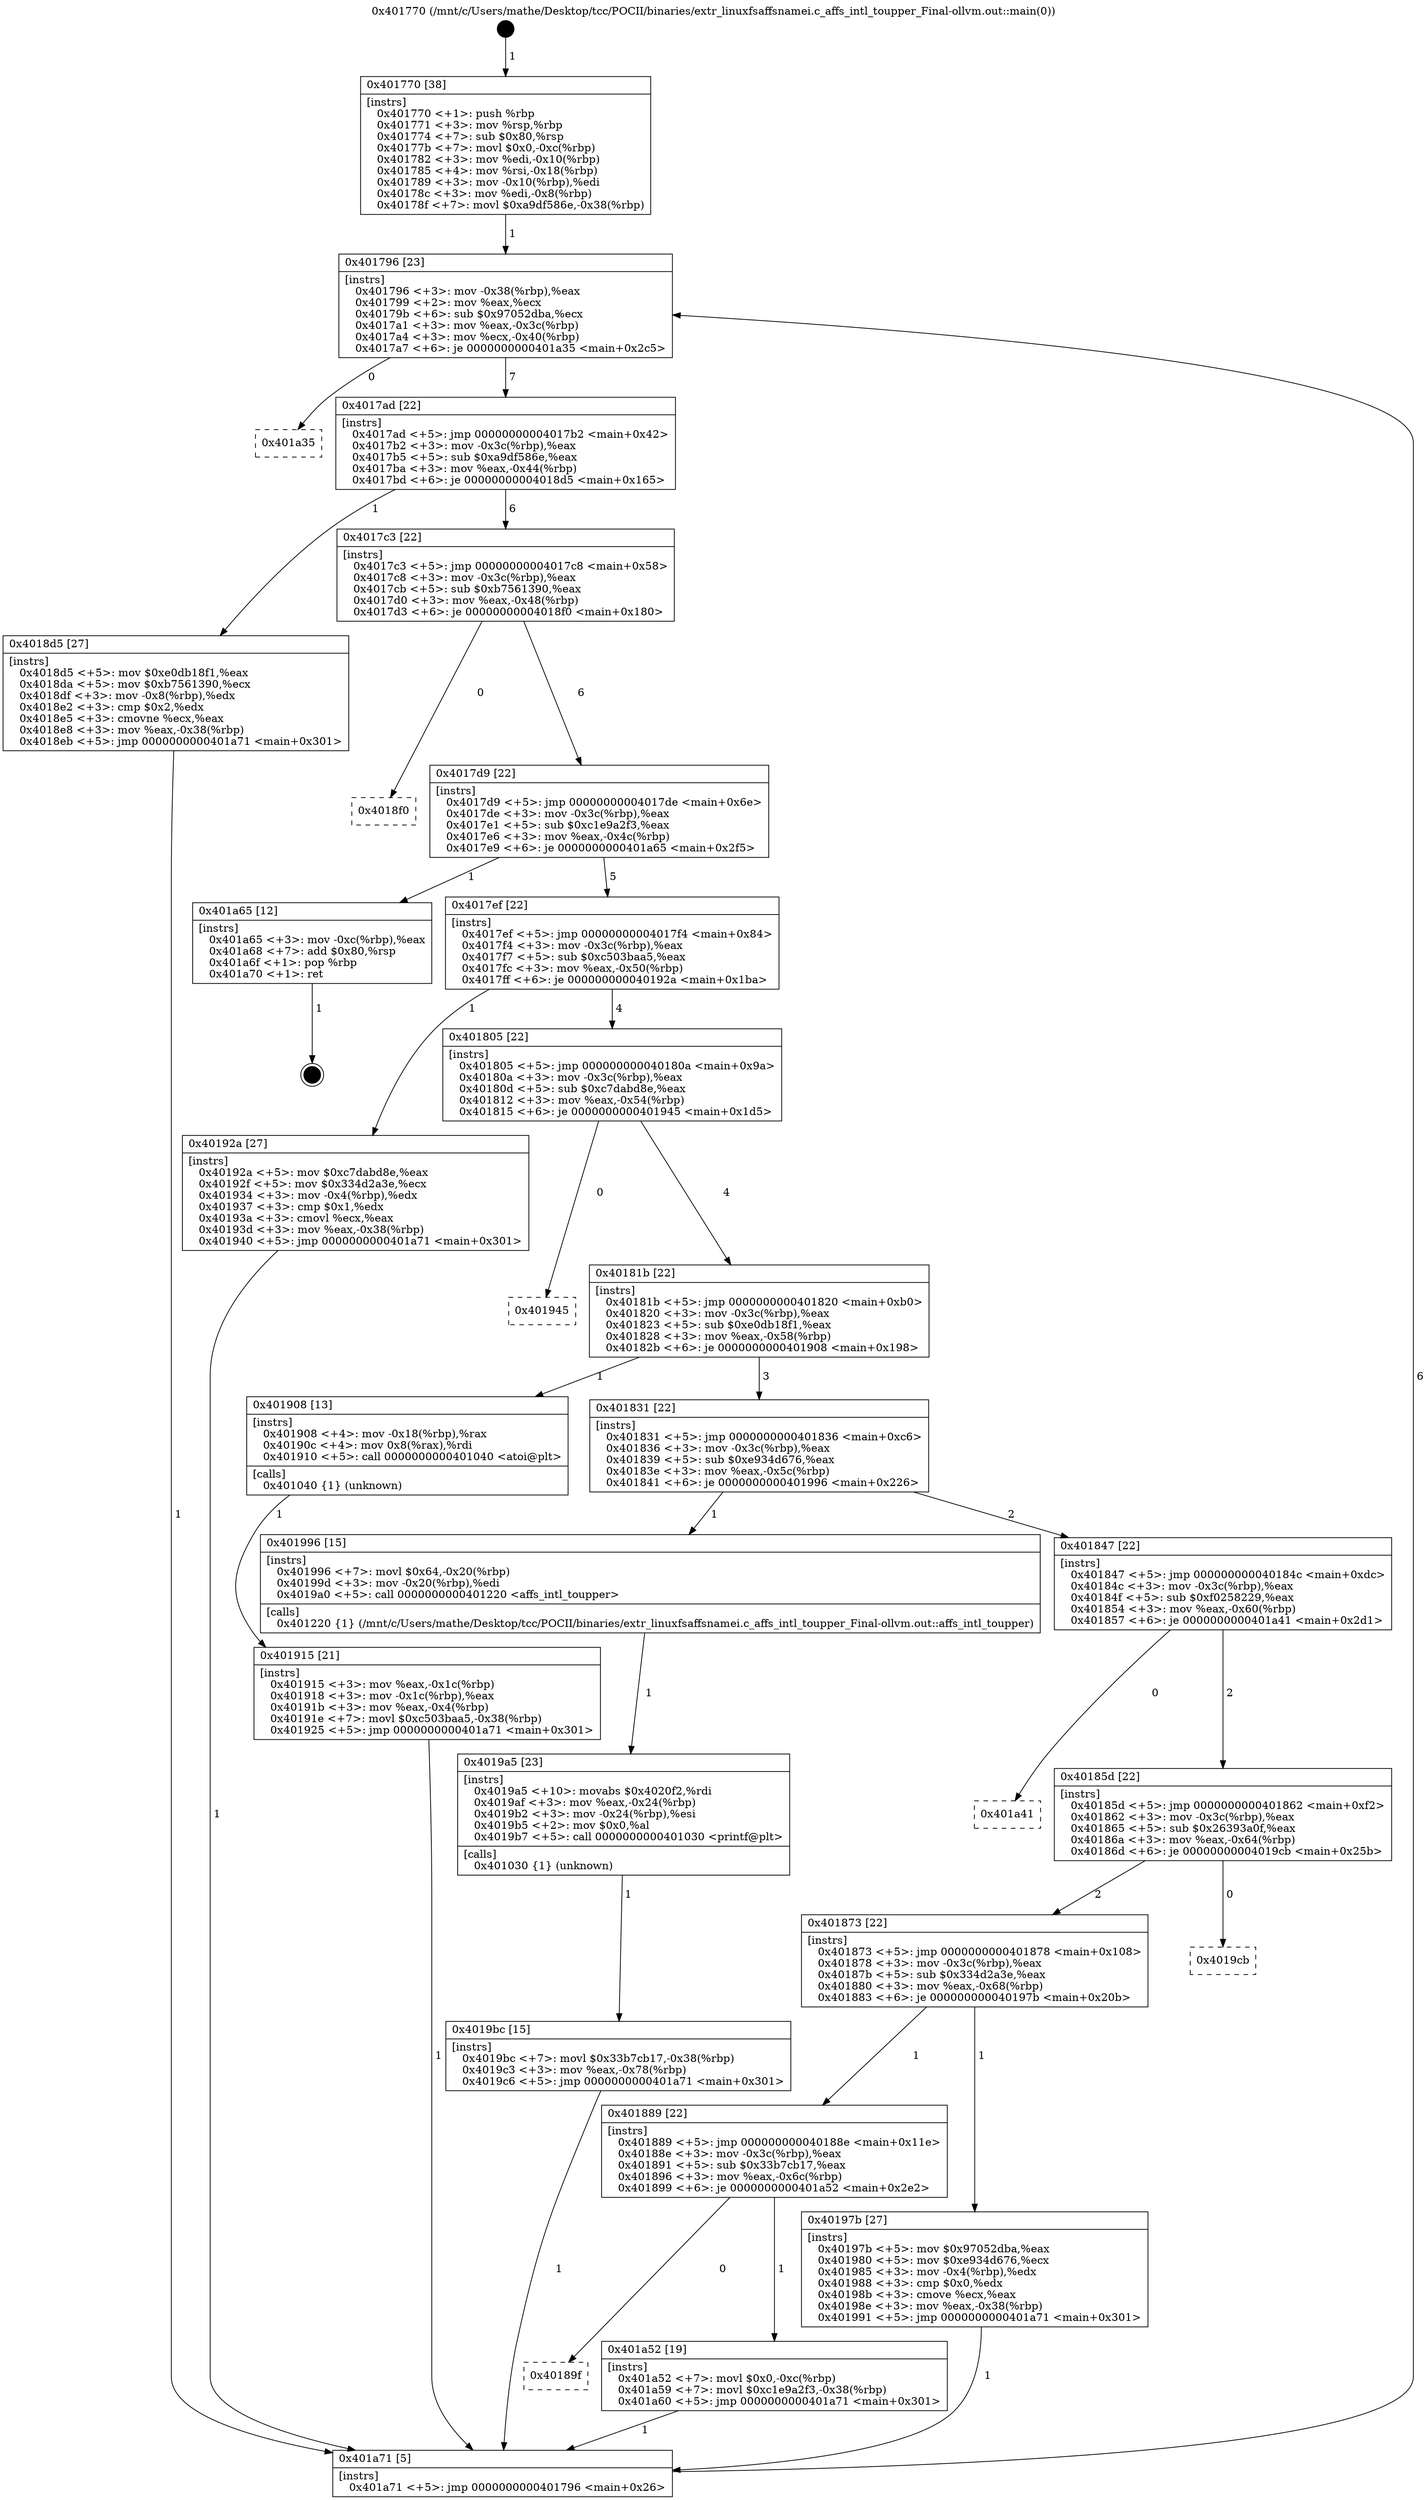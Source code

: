 digraph "0x401770" {
  label = "0x401770 (/mnt/c/Users/mathe/Desktop/tcc/POCII/binaries/extr_linuxfsaffsnamei.c_affs_intl_toupper_Final-ollvm.out::main(0))"
  labelloc = "t"
  node[shape=record]

  Entry [label="",width=0.3,height=0.3,shape=circle,fillcolor=black,style=filled]
  "0x401796" [label="{
     0x401796 [23]\l
     | [instrs]\l
     &nbsp;&nbsp;0x401796 \<+3\>: mov -0x38(%rbp),%eax\l
     &nbsp;&nbsp;0x401799 \<+2\>: mov %eax,%ecx\l
     &nbsp;&nbsp;0x40179b \<+6\>: sub $0x97052dba,%ecx\l
     &nbsp;&nbsp;0x4017a1 \<+3\>: mov %eax,-0x3c(%rbp)\l
     &nbsp;&nbsp;0x4017a4 \<+3\>: mov %ecx,-0x40(%rbp)\l
     &nbsp;&nbsp;0x4017a7 \<+6\>: je 0000000000401a35 \<main+0x2c5\>\l
  }"]
  "0x401a35" [label="{
     0x401a35\l
  }", style=dashed]
  "0x4017ad" [label="{
     0x4017ad [22]\l
     | [instrs]\l
     &nbsp;&nbsp;0x4017ad \<+5\>: jmp 00000000004017b2 \<main+0x42\>\l
     &nbsp;&nbsp;0x4017b2 \<+3\>: mov -0x3c(%rbp),%eax\l
     &nbsp;&nbsp;0x4017b5 \<+5\>: sub $0xa9df586e,%eax\l
     &nbsp;&nbsp;0x4017ba \<+3\>: mov %eax,-0x44(%rbp)\l
     &nbsp;&nbsp;0x4017bd \<+6\>: je 00000000004018d5 \<main+0x165\>\l
  }"]
  Exit [label="",width=0.3,height=0.3,shape=circle,fillcolor=black,style=filled,peripheries=2]
  "0x4018d5" [label="{
     0x4018d5 [27]\l
     | [instrs]\l
     &nbsp;&nbsp;0x4018d5 \<+5\>: mov $0xe0db18f1,%eax\l
     &nbsp;&nbsp;0x4018da \<+5\>: mov $0xb7561390,%ecx\l
     &nbsp;&nbsp;0x4018df \<+3\>: mov -0x8(%rbp),%edx\l
     &nbsp;&nbsp;0x4018e2 \<+3\>: cmp $0x2,%edx\l
     &nbsp;&nbsp;0x4018e5 \<+3\>: cmovne %ecx,%eax\l
     &nbsp;&nbsp;0x4018e8 \<+3\>: mov %eax,-0x38(%rbp)\l
     &nbsp;&nbsp;0x4018eb \<+5\>: jmp 0000000000401a71 \<main+0x301\>\l
  }"]
  "0x4017c3" [label="{
     0x4017c3 [22]\l
     | [instrs]\l
     &nbsp;&nbsp;0x4017c3 \<+5\>: jmp 00000000004017c8 \<main+0x58\>\l
     &nbsp;&nbsp;0x4017c8 \<+3\>: mov -0x3c(%rbp),%eax\l
     &nbsp;&nbsp;0x4017cb \<+5\>: sub $0xb7561390,%eax\l
     &nbsp;&nbsp;0x4017d0 \<+3\>: mov %eax,-0x48(%rbp)\l
     &nbsp;&nbsp;0x4017d3 \<+6\>: je 00000000004018f0 \<main+0x180\>\l
  }"]
  "0x401a71" [label="{
     0x401a71 [5]\l
     | [instrs]\l
     &nbsp;&nbsp;0x401a71 \<+5\>: jmp 0000000000401796 \<main+0x26\>\l
  }"]
  "0x401770" [label="{
     0x401770 [38]\l
     | [instrs]\l
     &nbsp;&nbsp;0x401770 \<+1\>: push %rbp\l
     &nbsp;&nbsp;0x401771 \<+3\>: mov %rsp,%rbp\l
     &nbsp;&nbsp;0x401774 \<+7\>: sub $0x80,%rsp\l
     &nbsp;&nbsp;0x40177b \<+7\>: movl $0x0,-0xc(%rbp)\l
     &nbsp;&nbsp;0x401782 \<+3\>: mov %edi,-0x10(%rbp)\l
     &nbsp;&nbsp;0x401785 \<+4\>: mov %rsi,-0x18(%rbp)\l
     &nbsp;&nbsp;0x401789 \<+3\>: mov -0x10(%rbp),%edi\l
     &nbsp;&nbsp;0x40178c \<+3\>: mov %edi,-0x8(%rbp)\l
     &nbsp;&nbsp;0x40178f \<+7\>: movl $0xa9df586e,-0x38(%rbp)\l
  }"]
  "0x40189f" [label="{
     0x40189f\l
  }", style=dashed]
  "0x4018f0" [label="{
     0x4018f0\l
  }", style=dashed]
  "0x4017d9" [label="{
     0x4017d9 [22]\l
     | [instrs]\l
     &nbsp;&nbsp;0x4017d9 \<+5\>: jmp 00000000004017de \<main+0x6e\>\l
     &nbsp;&nbsp;0x4017de \<+3\>: mov -0x3c(%rbp),%eax\l
     &nbsp;&nbsp;0x4017e1 \<+5\>: sub $0xc1e9a2f3,%eax\l
     &nbsp;&nbsp;0x4017e6 \<+3\>: mov %eax,-0x4c(%rbp)\l
     &nbsp;&nbsp;0x4017e9 \<+6\>: je 0000000000401a65 \<main+0x2f5\>\l
  }"]
  "0x401a52" [label="{
     0x401a52 [19]\l
     | [instrs]\l
     &nbsp;&nbsp;0x401a52 \<+7\>: movl $0x0,-0xc(%rbp)\l
     &nbsp;&nbsp;0x401a59 \<+7\>: movl $0xc1e9a2f3,-0x38(%rbp)\l
     &nbsp;&nbsp;0x401a60 \<+5\>: jmp 0000000000401a71 \<main+0x301\>\l
  }"]
  "0x401a65" [label="{
     0x401a65 [12]\l
     | [instrs]\l
     &nbsp;&nbsp;0x401a65 \<+3\>: mov -0xc(%rbp),%eax\l
     &nbsp;&nbsp;0x401a68 \<+7\>: add $0x80,%rsp\l
     &nbsp;&nbsp;0x401a6f \<+1\>: pop %rbp\l
     &nbsp;&nbsp;0x401a70 \<+1\>: ret\l
  }"]
  "0x4017ef" [label="{
     0x4017ef [22]\l
     | [instrs]\l
     &nbsp;&nbsp;0x4017ef \<+5\>: jmp 00000000004017f4 \<main+0x84\>\l
     &nbsp;&nbsp;0x4017f4 \<+3\>: mov -0x3c(%rbp),%eax\l
     &nbsp;&nbsp;0x4017f7 \<+5\>: sub $0xc503baa5,%eax\l
     &nbsp;&nbsp;0x4017fc \<+3\>: mov %eax,-0x50(%rbp)\l
     &nbsp;&nbsp;0x4017ff \<+6\>: je 000000000040192a \<main+0x1ba\>\l
  }"]
  "0x4019bc" [label="{
     0x4019bc [15]\l
     | [instrs]\l
     &nbsp;&nbsp;0x4019bc \<+7\>: movl $0x33b7cb17,-0x38(%rbp)\l
     &nbsp;&nbsp;0x4019c3 \<+3\>: mov %eax,-0x78(%rbp)\l
     &nbsp;&nbsp;0x4019c6 \<+5\>: jmp 0000000000401a71 \<main+0x301\>\l
  }"]
  "0x40192a" [label="{
     0x40192a [27]\l
     | [instrs]\l
     &nbsp;&nbsp;0x40192a \<+5\>: mov $0xc7dabd8e,%eax\l
     &nbsp;&nbsp;0x40192f \<+5\>: mov $0x334d2a3e,%ecx\l
     &nbsp;&nbsp;0x401934 \<+3\>: mov -0x4(%rbp),%edx\l
     &nbsp;&nbsp;0x401937 \<+3\>: cmp $0x1,%edx\l
     &nbsp;&nbsp;0x40193a \<+3\>: cmovl %ecx,%eax\l
     &nbsp;&nbsp;0x40193d \<+3\>: mov %eax,-0x38(%rbp)\l
     &nbsp;&nbsp;0x401940 \<+5\>: jmp 0000000000401a71 \<main+0x301\>\l
  }"]
  "0x401805" [label="{
     0x401805 [22]\l
     | [instrs]\l
     &nbsp;&nbsp;0x401805 \<+5\>: jmp 000000000040180a \<main+0x9a\>\l
     &nbsp;&nbsp;0x40180a \<+3\>: mov -0x3c(%rbp),%eax\l
     &nbsp;&nbsp;0x40180d \<+5\>: sub $0xc7dabd8e,%eax\l
     &nbsp;&nbsp;0x401812 \<+3\>: mov %eax,-0x54(%rbp)\l
     &nbsp;&nbsp;0x401815 \<+6\>: je 0000000000401945 \<main+0x1d5\>\l
  }"]
  "0x4019a5" [label="{
     0x4019a5 [23]\l
     | [instrs]\l
     &nbsp;&nbsp;0x4019a5 \<+10\>: movabs $0x4020f2,%rdi\l
     &nbsp;&nbsp;0x4019af \<+3\>: mov %eax,-0x24(%rbp)\l
     &nbsp;&nbsp;0x4019b2 \<+3\>: mov -0x24(%rbp),%esi\l
     &nbsp;&nbsp;0x4019b5 \<+2\>: mov $0x0,%al\l
     &nbsp;&nbsp;0x4019b7 \<+5\>: call 0000000000401030 \<printf@plt\>\l
     | [calls]\l
     &nbsp;&nbsp;0x401030 \{1\} (unknown)\l
  }"]
  "0x401945" [label="{
     0x401945\l
  }", style=dashed]
  "0x40181b" [label="{
     0x40181b [22]\l
     | [instrs]\l
     &nbsp;&nbsp;0x40181b \<+5\>: jmp 0000000000401820 \<main+0xb0\>\l
     &nbsp;&nbsp;0x401820 \<+3\>: mov -0x3c(%rbp),%eax\l
     &nbsp;&nbsp;0x401823 \<+5\>: sub $0xe0db18f1,%eax\l
     &nbsp;&nbsp;0x401828 \<+3\>: mov %eax,-0x58(%rbp)\l
     &nbsp;&nbsp;0x40182b \<+6\>: je 0000000000401908 \<main+0x198\>\l
  }"]
  "0x401889" [label="{
     0x401889 [22]\l
     | [instrs]\l
     &nbsp;&nbsp;0x401889 \<+5\>: jmp 000000000040188e \<main+0x11e\>\l
     &nbsp;&nbsp;0x40188e \<+3\>: mov -0x3c(%rbp),%eax\l
     &nbsp;&nbsp;0x401891 \<+5\>: sub $0x33b7cb17,%eax\l
     &nbsp;&nbsp;0x401896 \<+3\>: mov %eax,-0x6c(%rbp)\l
     &nbsp;&nbsp;0x401899 \<+6\>: je 0000000000401a52 \<main+0x2e2\>\l
  }"]
  "0x401908" [label="{
     0x401908 [13]\l
     | [instrs]\l
     &nbsp;&nbsp;0x401908 \<+4\>: mov -0x18(%rbp),%rax\l
     &nbsp;&nbsp;0x40190c \<+4\>: mov 0x8(%rax),%rdi\l
     &nbsp;&nbsp;0x401910 \<+5\>: call 0000000000401040 \<atoi@plt\>\l
     | [calls]\l
     &nbsp;&nbsp;0x401040 \{1\} (unknown)\l
  }"]
  "0x401831" [label="{
     0x401831 [22]\l
     | [instrs]\l
     &nbsp;&nbsp;0x401831 \<+5\>: jmp 0000000000401836 \<main+0xc6\>\l
     &nbsp;&nbsp;0x401836 \<+3\>: mov -0x3c(%rbp),%eax\l
     &nbsp;&nbsp;0x401839 \<+5\>: sub $0xe934d676,%eax\l
     &nbsp;&nbsp;0x40183e \<+3\>: mov %eax,-0x5c(%rbp)\l
     &nbsp;&nbsp;0x401841 \<+6\>: je 0000000000401996 \<main+0x226\>\l
  }"]
  "0x401915" [label="{
     0x401915 [21]\l
     | [instrs]\l
     &nbsp;&nbsp;0x401915 \<+3\>: mov %eax,-0x1c(%rbp)\l
     &nbsp;&nbsp;0x401918 \<+3\>: mov -0x1c(%rbp),%eax\l
     &nbsp;&nbsp;0x40191b \<+3\>: mov %eax,-0x4(%rbp)\l
     &nbsp;&nbsp;0x40191e \<+7\>: movl $0xc503baa5,-0x38(%rbp)\l
     &nbsp;&nbsp;0x401925 \<+5\>: jmp 0000000000401a71 \<main+0x301\>\l
  }"]
  "0x40197b" [label="{
     0x40197b [27]\l
     | [instrs]\l
     &nbsp;&nbsp;0x40197b \<+5\>: mov $0x97052dba,%eax\l
     &nbsp;&nbsp;0x401980 \<+5\>: mov $0xe934d676,%ecx\l
     &nbsp;&nbsp;0x401985 \<+3\>: mov -0x4(%rbp),%edx\l
     &nbsp;&nbsp;0x401988 \<+3\>: cmp $0x0,%edx\l
     &nbsp;&nbsp;0x40198b \<+3\>: cmove %ecx,%eax\l
     &nbsp;&nbsp;0x40198e \<+3\>: mov %eax,-0x38(%rbp)\l
     &nbsp;&nbsp;0x401991 \<+5\>: jmp 0000000000401a71 \<main+0x301\>\l
  }"]
  "0x401996" [label="{
     0x401996 [15]\l
     | [instrs]\l
     &nbsp;&nbsp;0x401996 \<+7\>: movl $0x64,-0x20(%rbp)\l
     &nbsp;&nbsp;0x40199d \<+3\>: mov -0x20(%rbp),%edi\l
     &nbsp;&nbsp;0x4019a0 \<+5\>: call 0000000000401220 \<affs_intl_toupper\>\l
     | [calls]\l
     &nbsp;&nbsp;0x401220 \{1\} (/mnt/c/Users/mathe/Desktop/tcc/POCII/binaries/extr_linuxfsaffsnamei.c_affs_intl_toupper_Final-ollvm.out::affs_intl_toupper)\l
  }"]
  "0x401847" [label="{
     0x401847 [22]\l
     | [instrs]\l
     &nbsp;&nbsp;0x401847 \<+5\>: jmp 000000000040184c \<main+0xdc\>\l
     &nbsp;&nbsp;0x40184c \<+3\>: mov -0x3c(%rbp),%eax\l
     &nbsp;&nbsp;0x40184f \<+5\>: sub $0xf0258229,%eax\l
     &nbsp;&nbsp;0x401854 \<+3\>: mov %eax,-0x60(%rbp)\l
     &nbsp;&nbsp;0x401857 \<+6\>: je 0000000000401a41 \<main+0x2d1\>\l
  }"]
  "0x401873" [label="{
     0x401873 [22]\l
     | [instrs]\l
     &nbsp;&nbsp;0x401873 \<+5\>: jmp 0000000000401878 \<main+0x108\>\l
     &nbsp;&nbsp;0x401878 \<+3\>: mov -0x3c(%rbp),%eax\l
     &nbsp;&nbsp;0x40187b \<+5\>: sub $0x334d2a3e,%eax\l
     &nbsp;&nbsp;0x401880 \<+3\>: mov %eax,-0x68(%rbp)\l
     &nbsp;&nbsp;0x401883 \<+6\>: je 000000000040197b \<main+0x20b\>\l
  }"]
  "0x401a41" [label="{
     0x401a41\l
  }", style=dashed]
  "0x40185d" [label="{
     0x40185d [22]\l
     | [instrs]\l
     &nbsp;&nbsp;0x40185d \<+5\>: jmp 0000000000401862 \<main+0xf2\>\l
     &nbsp;&nbsp;0x401862 \<+3\>: mov -0x3c(%rbp),%eax\l
     &nbsp;&nbsp;0x401865 \<+5\>: sub $0x26393a0f,%eax\l
     &nbsp;&nbsp;0x40186a \<+3\>: mov %eax,-0x64(%rbp)\l
     &nbsp;&nbsp;0x40186d \<+6\>: je 00000000004019cb \<main+0x25b\>\l
  }"]
  "0x4019cb" [label="{
     0x4019cb\l
  }", style=dashed]
  Entry -> "0x401770" [label=" 1"]
  "0x401796" -> "0x401a35" [label=" 0"]
  "0x401796" -> "0x4017ad" [label=" 7"]
  "0x401a65" -> Exit [label=" 1"]
  "0x4017ad" -> "0x4018d5" [label=" 1"]
  "0x4017ad" -> "0x4017c3" [label=" 6"]
  "0x4018d5" -> "0x401a71" [label=" 1"]
  "0x401770" -> "0x401796" [label=" 1"]
  "0x401a71" -> "0x401796" [label=" 6"]
  "0x401a52" -> "0x401a71" [label=" 1"]
  "0x4017c3" -> "0x4018f0" [label=" 0"]
  "0x4017c3" -> "0x4017d9" [label=" 6"]
  "0x401889" -> "0x40189f" [label=" 0"]
  "0x4017d9" -> "0x401a65" [label=" 1"]
  "0x4017d9" -> "0x4017ef" [label=" 5"]
  "0x401889" -> "0x401a52" [label=" 1"]
  "0x4017ef" -> "0x40192a" [label=" 1"]
  "0x4017ef" -> "0x401805" [label=" 4"]
  "0x4019bc" -> "0x401a71" [label=" 1"]
  "0x401805" -> "0x401945" [label=" 0"]
  "0x401805" -> "0x40181b" [label=" 4"]
  "0x4019a5" -> "0x4019bc" [label=" 1"]
  "0x40181b" -> "0x401908" [label=" 1"]
  "0x40181b" -> "0x401831" [label=" 3"]
  "0x401908" -> "0x401915" [label=" 1"]
  "0x401915" -> "0x401a71" [label=" 1"]
  "0x40192a" -> "0x401a71" [label=" 1"]
  "0x401996" -> "0x4019a5" [label=" 1"]
  "0x401831" -> "0x401996" [label=" 1"]
  "0x401831" -> "0x401847" [label=" 2"]
  "0x40197b" -> "0x401a71" [label=" 1"]
  "0x401847" -> "0x401a41" [label=" 0"]
  "0x401847" -> "0x40185d" [label=" 2"]
  "0x401873" -> "0x40197b" [label=" 1"]
  "0x40185d" -> "0x4019cb" [label=" 0"]
  "0x40185d" -> "0x401873" [label=" 2"]
  "0x401873" -> "0x401889" [label=" 1"]
}
